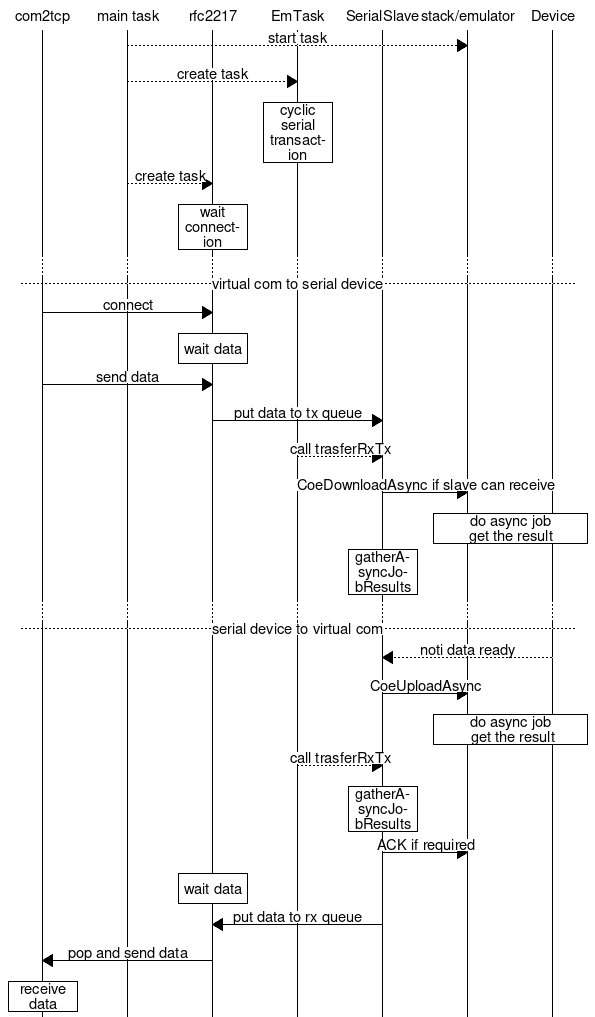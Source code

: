 msc {
    #entities
    A[label="com2tcp"], a[label="main task"], b[label="rfc2217"], c[label="EmTask"], C[label="SerialSlave"], d[label="stack/emulator"], D[label="Device"] ;
    
    a >> d [label="start task"];
    a >> c [label="create task"];
    c box c [label="cyclic serial transaction"];    
    a >> b [label="create task"];
    b box b [label="wait connection"];
    ...;
    ---[label="virtual com to serial device"];
    A => b [label="connect"];
    b box b [label = "wait data"];
    A => b [label="send data"];
    b => C [label="put data to tx queue"];
    c >> C [label="call trasferRxTx"];
    C => d [label="CoeDownloadAsync if slave can receive"];
    d box D [label="do async job\nget the result"];
    C box C [label="gatherAsyncJobResults"];    
    ...;
    ---[label="serial device to virtual com"];
    D >> C [label="noti data ready"];
    C => d [label="CoeUploadAsync"];
    d box D [label="do async job\n get the result"];
    c >> C [label="call trasferRxTx"];
    C box C [label="gatherAsyncJobResults"];
    C => d [label="ACK if required"];
    b box b [label = "wait data"];
    C => b [label="put data to rx queue"];
    b => A [label="pop and send data"];
    A box A [label="receive data"];    
}